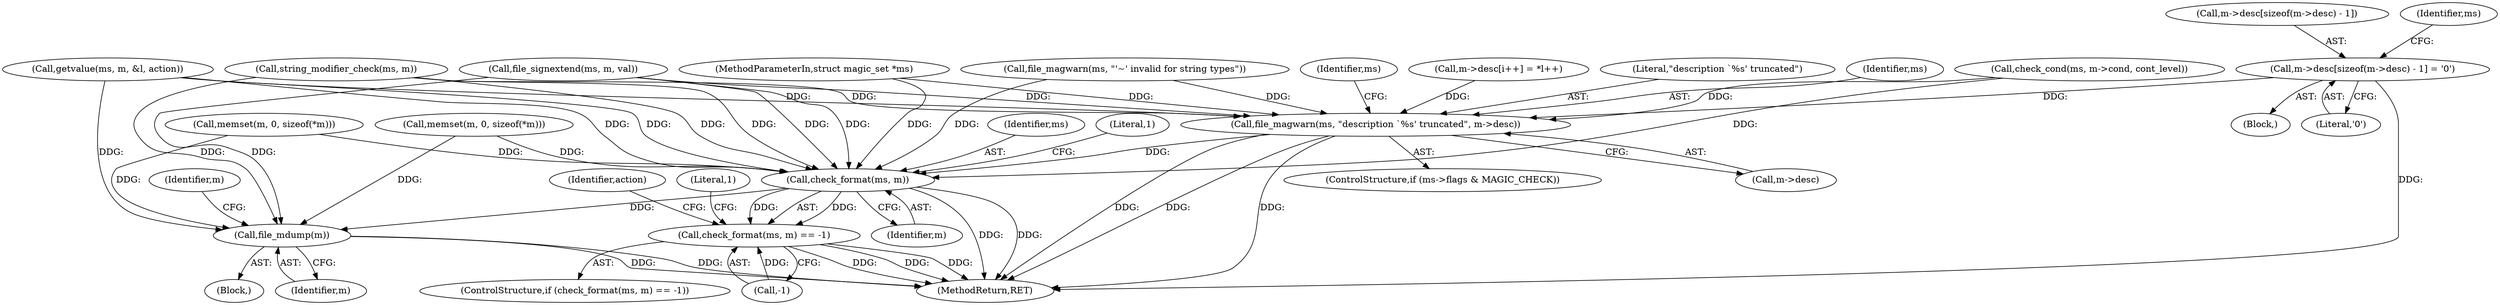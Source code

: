 digraph "0_file_4a284c89d6ef11aca34da65da7d673050a5ea320@pointer" {
"1001477" [label="(Call,m->desc[sizeof(m->desc) - 1] = '\0')"];
"1001495" [label="(Call,file_magwarn(ms, \"description `%s' truncated\", m->desc))"];
"1001510" [label="(Call,check_format(ms, m))"];
"1001509" [label="(Call,check_format(ms, m) == -1)"];
"1001523" [label="(Call,file_mdump(m))"];
"1000353" [label="(Call,memset(m, 0, sizeof(*m)))"];
"1001478" [label="(Call,m->desc[sizeof(m->desc) - 1])"];
"1000130" [label="(MethodParameterIn,struct magic_set *ms)"];
"1001511" [label="(Identifier,ms)"];
"1001534" [label="(MethodReturn,RET)"];
"1001451" [label="(Call,m->desc[i++] = *l++)"];
"1001477" [label="(Call,m->desc[sizeof(m->desc) - 1] = '\0')"];
"1001520" [label="(Identifier,action)"];
"1001524" [label="(Identifier,m)"];
"1001497" [label="(Literal,\"description `%s' truncated\")"];
"1001514" [label="(Literal,1)"];
"1001488" [label="(Literal,'\0')"];
"1001495" [label="(Call,file_magwarn(ms, \"description `%s' truncated\", m->desc))"];
"1001523" [label="(Call,file_mdump(m))"];
"1000910" [label="(Call,file_magwarn(ms, \"'~' invalid for string types\"))"];
"1000973" [label="(Call,file_signextend(ms, m, val))"];
"1001398" [label="(Call,getvalue(ms, m, &l, action))"];
"1001512" [label="(Identifier,m)"];
"1001517" [label="(Literal,1)"];
"1001476" [label="(Block,)"];
"1001492" [label="(Identifier,ms)"];
"1001510" [label="(Call,check_format(ms, m))"];
"1001496" [label="(Identifier,ms)"];
"1001513" [label="(Call,-1)"];
"1001528" [label="(Identifier,m)"];
"1001257" [label="(Call,string_modifier_check(ms, m))"];
"1001508" [label="(ControlStructure,if (check_format(ms, m) == -1))"];
"1001509" [label="(Call,check_format(ms, m) == -1)"];
"1001489" [label="(ControlStructure,if (ms->flags & MAGIC_CHECK))"];
"1001504" [label="(Identifier,ms)"];
"1001522" [label="(Block,)"];
"1000737" [label="(Call,check_cond(ms, m->cond, cont_level))"];
"1000305" [label="(Call,memset(m, 0, sizeof(*m)))"];
"1001498" [label="(Call,m->desc)"];
"1001477" -> "1001476"  [label="AST: "];
"1001477" -> "1001488"  [label="CFG: "];
"1001478" -> "1001477"  [label="AST: "];
"1001488" -> "1001477"  [label="AST: "];
"1001492" -> "1001477"  [label="CFG: "];
"1001477" -> "1001534"  [label="DDG: "];
"1001477" -> "1001495"  [label="DDG: "];
"1001495" -> "1001489"  [label="AST: "];
"1001495" -> "1001498"  [label="CFG: "];
"1001496" -> "1001495"  [label="AST: "];
"1001497" -> "1001495"  [label="AST: "];
"1001498" -> "1001495"  [label="AST: "];
"1001504" -> "1001495"  [label="CFG: "];
"1001495" -> "1001534"  [label="DDG: "];
"1001495" -> "1001534"  [label="DDG: "];
"1001495" -> "1001534"  [label="DDG: "];
"1001257" -> "1001495"  [label="DDG: "];
"1000910" -> "1001495"  [label="DDG: "];
"1000973" -> "1001495"  [label="DDG: "];
"1000737" -> "1001495"  [label="DDG: "];
"1001398" -> "1001495"  [label="DDG: "];
"1000130" -> "1001495"  [label="DDG: "];
"1001451" -> "1001495"  [label="DDG: "];
"1001495" -> "1001510"  [label="DDG: "];
"1001510" -> "1001509"  [label="AST: "];
"1001510" -> "1001512"  [label="CFG: "];
"1001511" -> "1001510"  [label="AST: "];
"1001512" -> "1001510"  [label="AST: "];
"1001514" -> "1001510"  [label="CFG: "];
"1001510" -> "1001534"  [label="DDG: "];
"1001510" -> "1001534"  [label="DDG: "];
"1001510" -> "1001509"  [label="DDG: "];
"1001510" -> "1001509"  [label="DDG: "];
"1001257" -> "1001510"  [label="DDG: "];
"1001257" -> "1001510"  [label="DDG: "];
"1000910" -> "1001510"  [label="DDG: "];
"1000973" -> "1001510"  [label="DDG: "];
"1000973" -> "1001510"  [label="DDG: "];
"1000737" -> "1001510"  [label="DDG: "];
"1001398" -> "1001510"  [label="DDG: "];
"1001398" -> "1001510"  [label="DDG: "];
"1000130" -> "1001510"  [label="DDG: "];
"1000305" -> "1001510"  [label="DDG: "];
"1000353" -> "1001510"  [label="DDG: "];
"1001510" -> "1001523"  [label="DDG: "];
"1001509" -> "1001508"  [label="AST: "];
"1001509" -> "1001513"  [label="CFG: "];
"1001513" -> "1001509"  [label="AST: "];
"1001517" -> "1001509"  [label="CFG: "];
"1001520" -> "1001509"  [label="CFG: "];
"1001509" -> "1001534"  [label="DDG: "];
"1001509" -> "1001534"  [label="DDG: "];
"1001509" -> "1001534"  [label="DDG: "];
"1001513" -> "1001509"  [label="DDG: "];
"1001523" -> "1001522"  [label="AST: "];
"1001523" -> "1001524"  [label="CFG: "];
"1001524" -> "1001523"  [label="AST: "];
"1001528" -> "1001523"  [label="CFG: "];
"1001523" -> "1001534"  [label="DDG: "];
"1001523" -> "1001534"  [label="DDG: "];
"1001398" -> "1001523"  [label="DDG: "];
"1000973" -> "1001523"  [label="DDG: "];
"1000305" -> "1001523"  [label="DDG: "];
"1001257" -> "1001523"  [label="DDG: "];
"1000353" -> "1001523"  [label="DDG: "];
}
